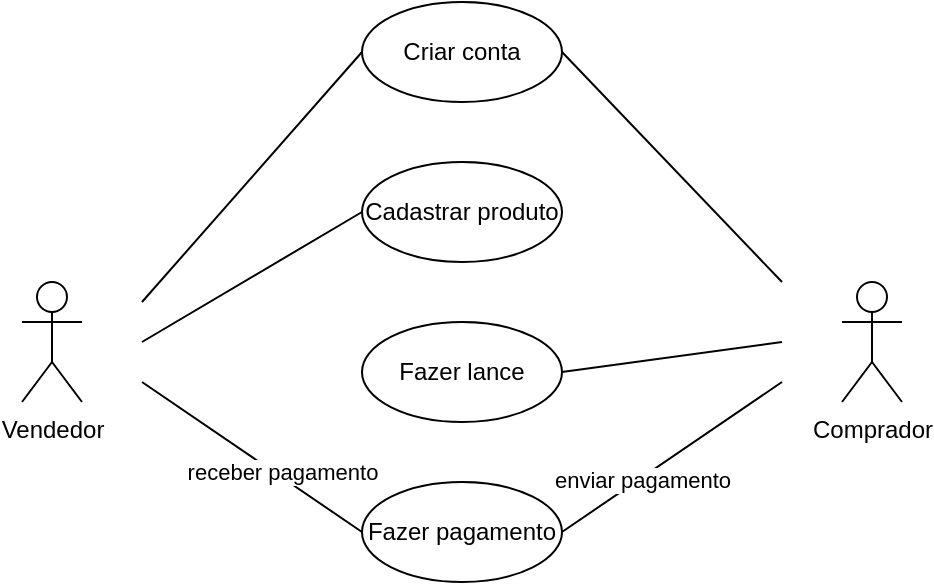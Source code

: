 <mxfile version="20.4.0" type="device"><diagram id="n-JCU8n5M9ptM0ILGyoe" name="Página-1"><mxGraphModel dx="867" dy="446" grid="1" gridSize="10" guides="1" tooltips="1" connect="1" arrows="1" fold="1" page="1" pageScale="1" pageWidth="827" pageHeight="1169" math="0" shadow="0"><root><mxCell id="0"/><mxCell id="1" parent="0"/><mxCell id="7EorfS-TDiSukLvOLqYv-1" value="Criar conta" style="ellipse;whiteSpace=wrap;html=1;" parent="1" vertex="1"><mxGeometry x="210" y="40" width="100" height="50" as="geometry"/></mxCell><mxCell id="7EorfS-TDiSukLvOLqYv-3" value="Vendedor&lt;br&gt;" style="shape=umlActor;verticalLabelPosition=bottom;verticalAlign=top;html=1;outlineConnect=0;" parent="1" vertex="1"><mxGeometry x="40" y="180" width="30" height="60" as="geometry"/></mxCell><mxCell id="7EorfS-TDiSukLvOLqYv-5" value="Cadastrar produto" style="ellipse;whiteSpace=wrap;html=1;" parent="1" vertex="1"><mxGeometry x="210" y="120" width="100" height="50" as="geometry"/></mxCell><mxCell id="7EorfS-TDiSukLvOLqYv-7" value="Comprador" style="shape=umlActor;verticalLabelPosition=bottom;verticalAlign=top;html=1;outlineConnect=0;" parent="1" vertex="1"><mxGeometry x="450" y="180" width="30" height="60" as="geometry"/></mxCell><mxCell id="7EorfS-TDiSukLvOLqYv-9" value="Fazer pagamento" style="ellipse;whiteSpace=wrap;html=1;" parent="1" vertex="1"><mxGeometry x="210" y="280" width="100" height="50" as="geometry"/></mxCell><mxCell id="7EorfS-TDiSukLvOLqYv-10" value="Fazer lance" style="ellipse;whiteSpace=wrap;html=1;" parent="1" vertex="1"><mxGeometry x="210" y="200" width="100" height="50" as="geometry"/></mxCell><mxCell id="7EorfS-TDiSukLvOLqYv-12" value="" style="endArrow=none;html=1;rounded=0;exitX=0;exitY=0.5;exitDx=0;exitDy=0;" parent="1" source="7EorfS-TDiSukLvOLqYv-1" edge="1"><mxGeometry width="50" height="50" relative="1" as="geometry"><mxPoint x="290" y="280" as="sourcePoint"/><mxPoint x="100" y="190" as="targetPoint"/></mxGeometry></mxCell><mxCell id="7EorfS-TDiSukLvOLqYv-13" value="" style="endArrow=none;html=1;rounded=0;exitX=1;exitY=0.5;exitDx=0;exitDy=0;" parent="1" source="7EorfS-TDiSukLvOLqYv-1" edge="1"><mxGeometry width="50" height="50" relative="1" as="geometry"><mxPoint x="220" y="75" as="sourcePoint"/><mxPoint x="420" y="180" as="targetPoint"/></mxGeometry></mxCell><mxCell id="7EorfS-TDiSukLvOLqYv-14" value="" style="endArrow=none;html=1;rounded=0;exitX=0;exitY=0.5;exitDx=0;exitDy=0;" parent="1" source="7EorfS-TDiSukLvOLqYv-5" edge="1"><mxGeometry width="50" height="50" relative="1" as="geometry"><mxPoint x="230" y="85" as="sourcePoint"/><mxPoint x="100" y="210" as="targetPoint"/></mxGeometry></mxCell><mxCell id="7EorfS-TDiSukLvOLqYv-15" value="" style="endArrow=none;html=1;rounded=0;entryX=1;entryY=0.5;entryDx=0;entryDy=0;" parent="1" target="7EorfS-TDiSukLvOLqYv-10" edge="1"><mxGeometry width="50" height="50" relative="1" as="geometry"><mxPoint x="420" y="210" as="sourcePoint"/><mxPoint x="130" y="220" as="targetPoint"/></mxGeometry></mxCell><mxCell id="7EorfS-TDiSukLvOLqYv-16" value="" style="endArrow=none;html=1;rounded=0;exitX=1;exitY=0.5;exitDx=0;exitDy=0;" parent="1" source="7EorfS-TDiSukLvOLqYv-9" edge="1"><mxGeometry width="50" height="50" relative="1" as="geometry"><mxPoint x="250" y="105" as="sourcePoint"/><mxPoint x="420" y="230" as="targetPoint"/></mxGeometry></mxCell><mxCell id="7EorfS-TDiSukLvOLqYv-19" value="enviar pagamento" style="edgeLabel;html=1;align=center;verticalAlign=middle;resizable=0;points=[];" parent="7EorfS-TDiSukLvOLqYv-16" vertex="1" connectable="0"><mxGeometry x="-0.283" y="-1" relative="1" as="geometry"><mxPoint as="offset"/></mxGeometry></mxCell><mxCell id="7EorfS-TDiSukLvOLqYv-17" value="" style="endArrow=none;html=1;rounded=0;exitX=0;exitY=0.5;exitDx=0;exitDy=0;" parent="1" source="7EorfS-TDiSukLvOLqYv-9" edge="1"><mxGeometry width="50" height="50" relative="1" as="geometry"><mxPoint x="260" y="115" as="sourcePoint"/><mxPoint x="100" y="230" as="targetPoint"/></mxGeometry></mxCell><mxCell id="7EorfS-TDiSukLvOLqYv-18" value="receber pagamento" style="edgeLabel;html=1;align=center;verticalAlign=middle;resizable=0;points=[];" parent="7EorfS-TDiSukLvOLqYv-17" vertex="1" connectable="0"><mxGeometry x="-0.25" y="-2" relative="1" as="geometry"><mxPoint as="offset"/></mxGeometry></mxCell></root></mxGraphModel></diagram></mxfile>